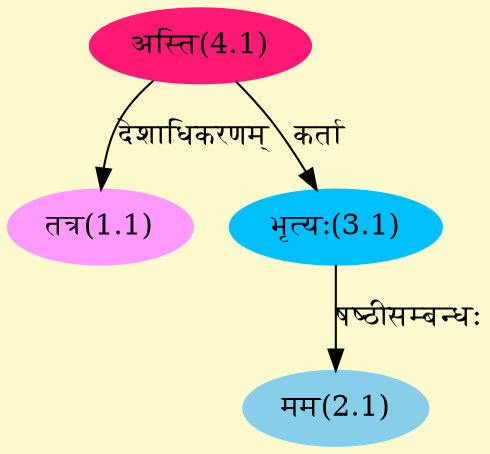 digraph G{
rankdir=BT;
 compound=true;
 bgcolor="lemonchiffon1";
Node1_1 [style=filled, color="#FF99FF" label = "तत्र(1.1)"]
Node4_1 [style=filled, color="#FF1975" label = "अस्ति(4.1)"]
Node2_1 [style=filled, color="#87CEEB" label = "मम(2.1)"]
Node3_1 [style=filled, color="#00BFFF" label = "भृत्यः(3.1)"]
/* Start of Relations section */

Node1_1 -> Node4_1 [  label="देशाधिकरणम्"  dir="back" ]
Node2_1 -> Node3_1 [  label="षष्ठीसम्बन्धः"  dir="back" ]
Node3_1 -> Node4_1 [  label="कर्ता"  dir="back" ]
}
